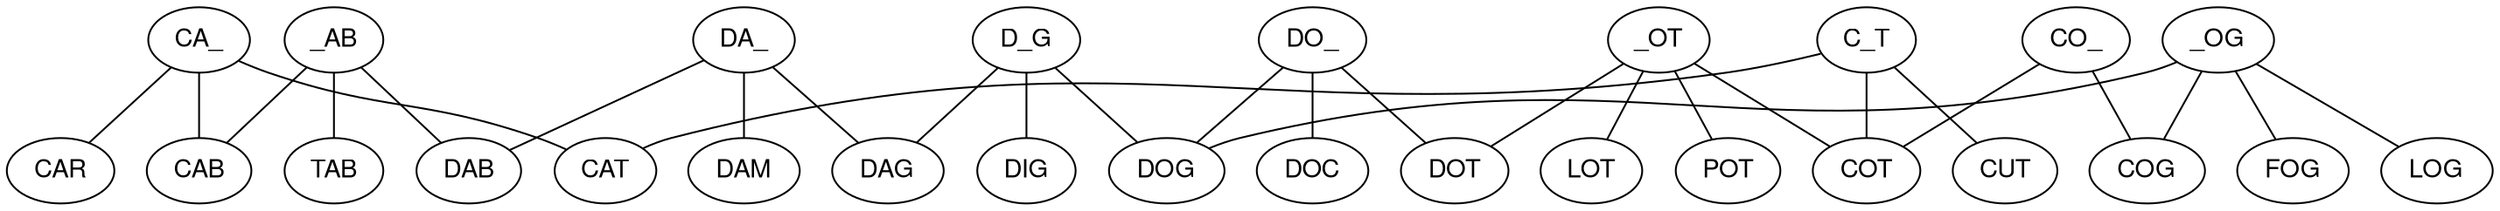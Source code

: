 strict graph ip_map {
	fontname="Helvetica,Arial,sans-serif"
	node [fontname="Helvetica,Arial,sans-serif"]
	edge [fontname="Helvetica,Arial,sans-serif"]
CA_ -- {CAB,CAR,CAT};
CO_ -- {COG,COT};
C_T -- {CAT,COT,CUT};
DA_ -- {DAB,DAG,DAM};
DO_ -- {DOC,DOG,DOT};
D_G -- {DAG,DIG,DOG};
_AB -- {CAB,DAB,TAB};
_OG -- {COG,DOG,FOG,LOG};
_OT -- {COT,DOT,LOT,POT};
}
